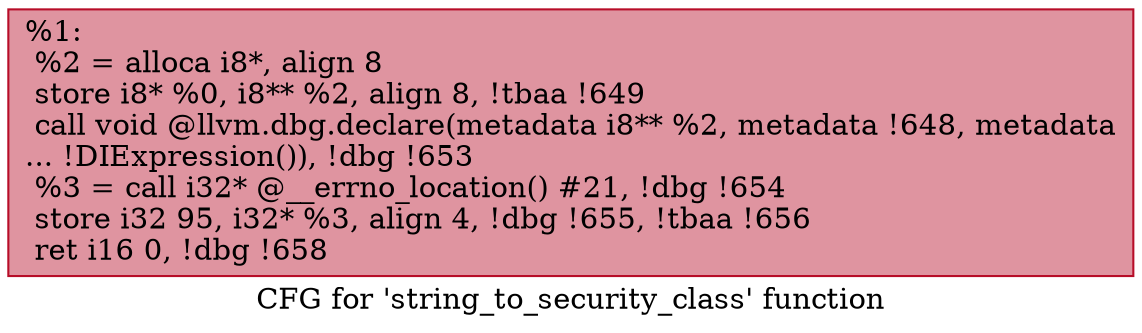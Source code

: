 digraph "CFG for 'string_to_security_class' function" {
	label="CFG for 'string_to_security_class' function";

	Node0x1977d30 [shape=record,color="#b70d28ff", style=filled, fillcolor="#b70d2870",label="{%1:\l  %2 = alloca i8*, align 8\l  store i8* %0, i8** %2, align 8, !tbaa !649\l  call void @llvm.dbg.declare(metadata i8** %2, metadata !648, metadata\l... !DIExpression()), !dbg !653\l  %3 = call i32* @__errno_location() #21, !dbg !654\l  store i32 95, i32* %3, align 4, !dbg !655, !tbaa !656\l  ret i16 0, !dbg !658\l}"];
}
